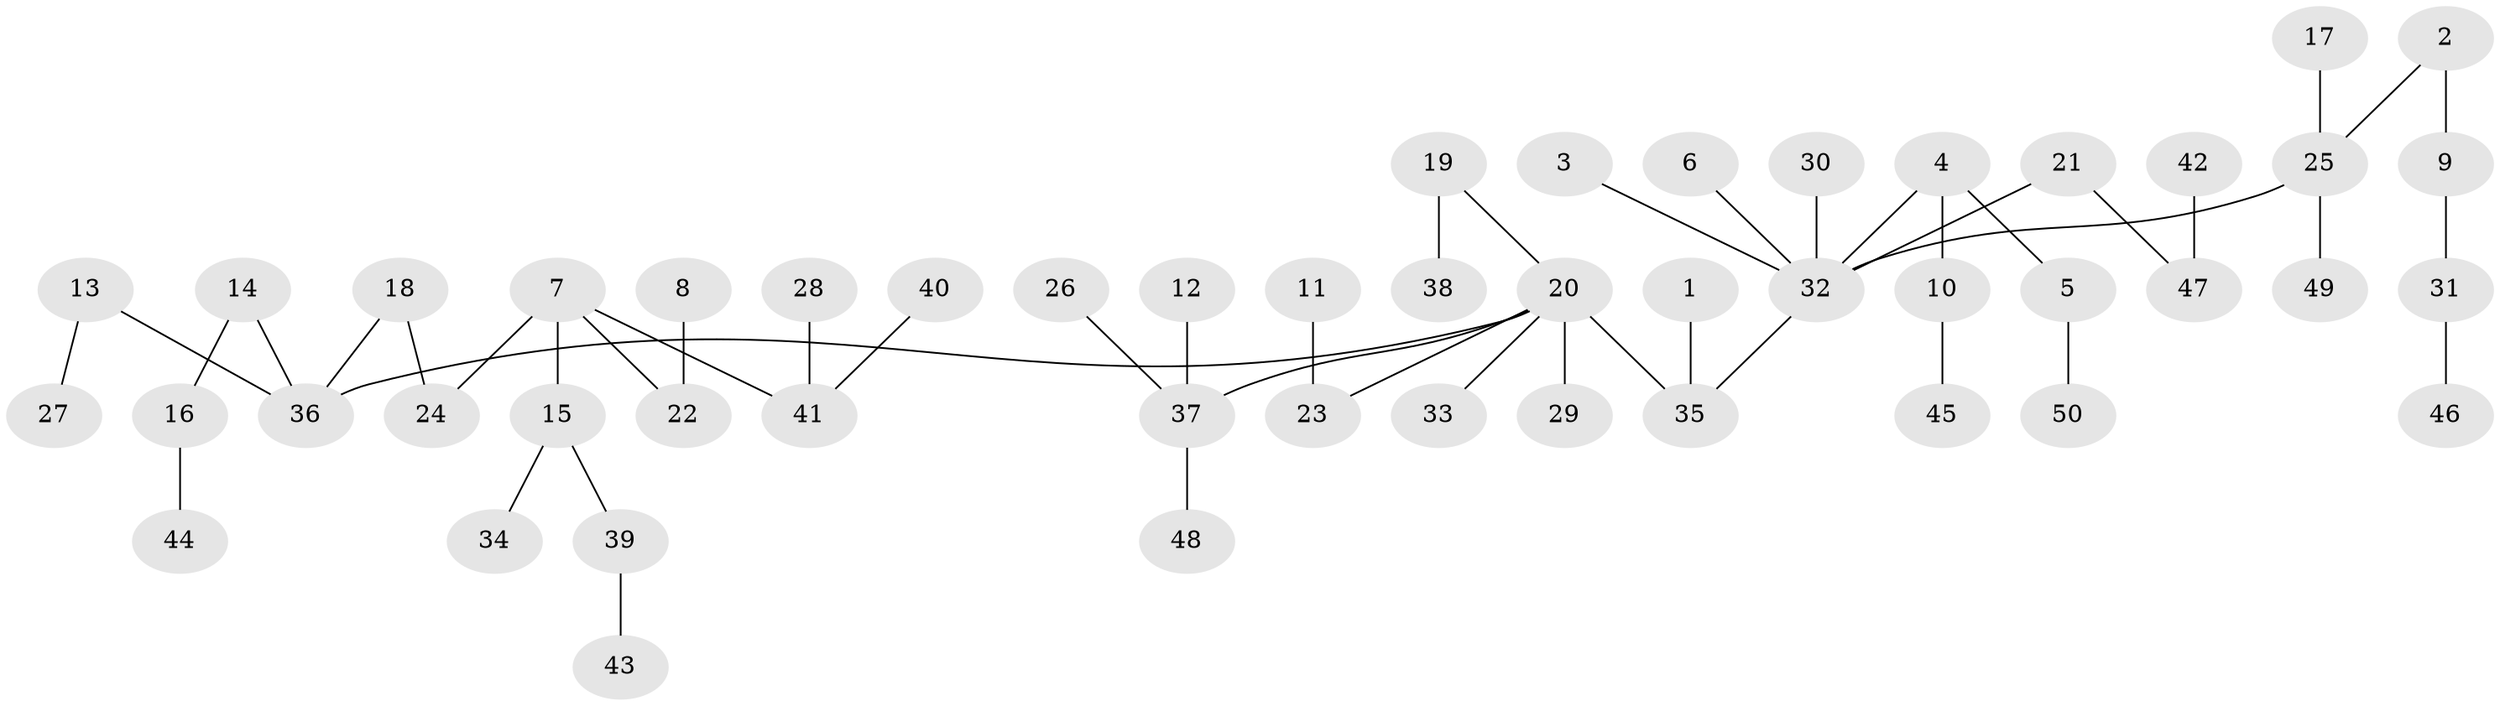 // original degree distribution, {8: 0.010101010101010102, 6: 0.010101010101010102, 4: 0.06060606060606061, 9: 0.010101010101010102, 3: 0.1414141414141414, 5: 0.030303030303030304, 2: 0.1919191919191919, 1: 0.5454545454545454}
// Generated by graph-tools (version 1.1) at 2025/37/03/04/25 23:37:18]
// undirected, 50 vertices, 49 edges
graph export_dot {
  node [color=gray90,style=filled];
  1;
  2;
  3;
  4;
  5;
  6;
  7;
  8;
  9;
  10;
  11;
  12;
  13;
  14;
  15;
  16;
  17;
  18;
  19;
  20;
  21;
  22;
  23;
  24;
  25;
  26;
  27;
  28;
  29;
  30;
  31;
  32;
  33;
  34;
  35;
  36;
  37;
  38;
  39;
  40;
  41;
  42;
  43;
  44;
  45;
  46;
  47;
  48;
  49;
  50;
  1 -- 35 [weight=1.0];
  2 -- 9 [weight=1.0];
  2 -- 25 [weight=1.0];
  3 -- 32 [weight=1.0];
  4 -- 5 [weight=1.0];
  4 -- 10 [weight=1.0];
  4 -- 32 [weight=1.0];
  5 -- 50 [weight=1.0];
  6 -- 32 [weight=1.0];
  7 -- 15 [weight=1.0];
  7 -- 22 [weight=1.0];
  7 -- 24 [weight=1.0];
  7 -- 41 [weight=1.0];
  8 -- 22 [weight=1.0];
  9 -- 31 [weight=1.0];
  10 -- 45 [weight=1.0];
  11 -- 23 [weight=1.0];
  12 -- 37 [weight=1.0];
  13 -- 27 [weight=1.0];
  13 -- 36 [weight=1.0];
  14 -- 16 [weight=1.0];
  14 -- 36 [weight=1.0];
  15 -- 34 [weight=1.0];
  15 -- 39 [weight=1.0];
  16 -- 44 [weight=1.0];
  17 -- 25 [weight=1.0];
  18 -- 24 [weight=1.0];
  18 -- 36 [weight=1.0];
  19 -- 20 [weight=1.0];
  19 -- 38 [weight=1.0];
  20 -- 23 [weight=1.0];
  20 -- 29 [weight=1.0];
  20 -- 33 [weight=1.0];
  20 -- 35 [weight=1.0];
  20 -- 36 [weight=1.0];
  20 -- 37 [weight=1.0];
  21 -- 32 [weight=1.0];
  21 -- 47 [weight=1.0];
  25 -- 32 [weight=1.0];
  25 -- 49 [weight=1.0];
  26 -- 37 [weight=1.0];
  28 -- 41 [weight=1.0];
  30 -- 32 [weight=1.0];
  31 -- 46 [weight=1.0];
  32 -- 35 [weight=1.0];
  37 -- 48 [weight=1.0];
  39 -- 43 [weight=1.0];
  40 -- 41 [weight=1.0];
  42 -- 47 [weight=1.0];
}
